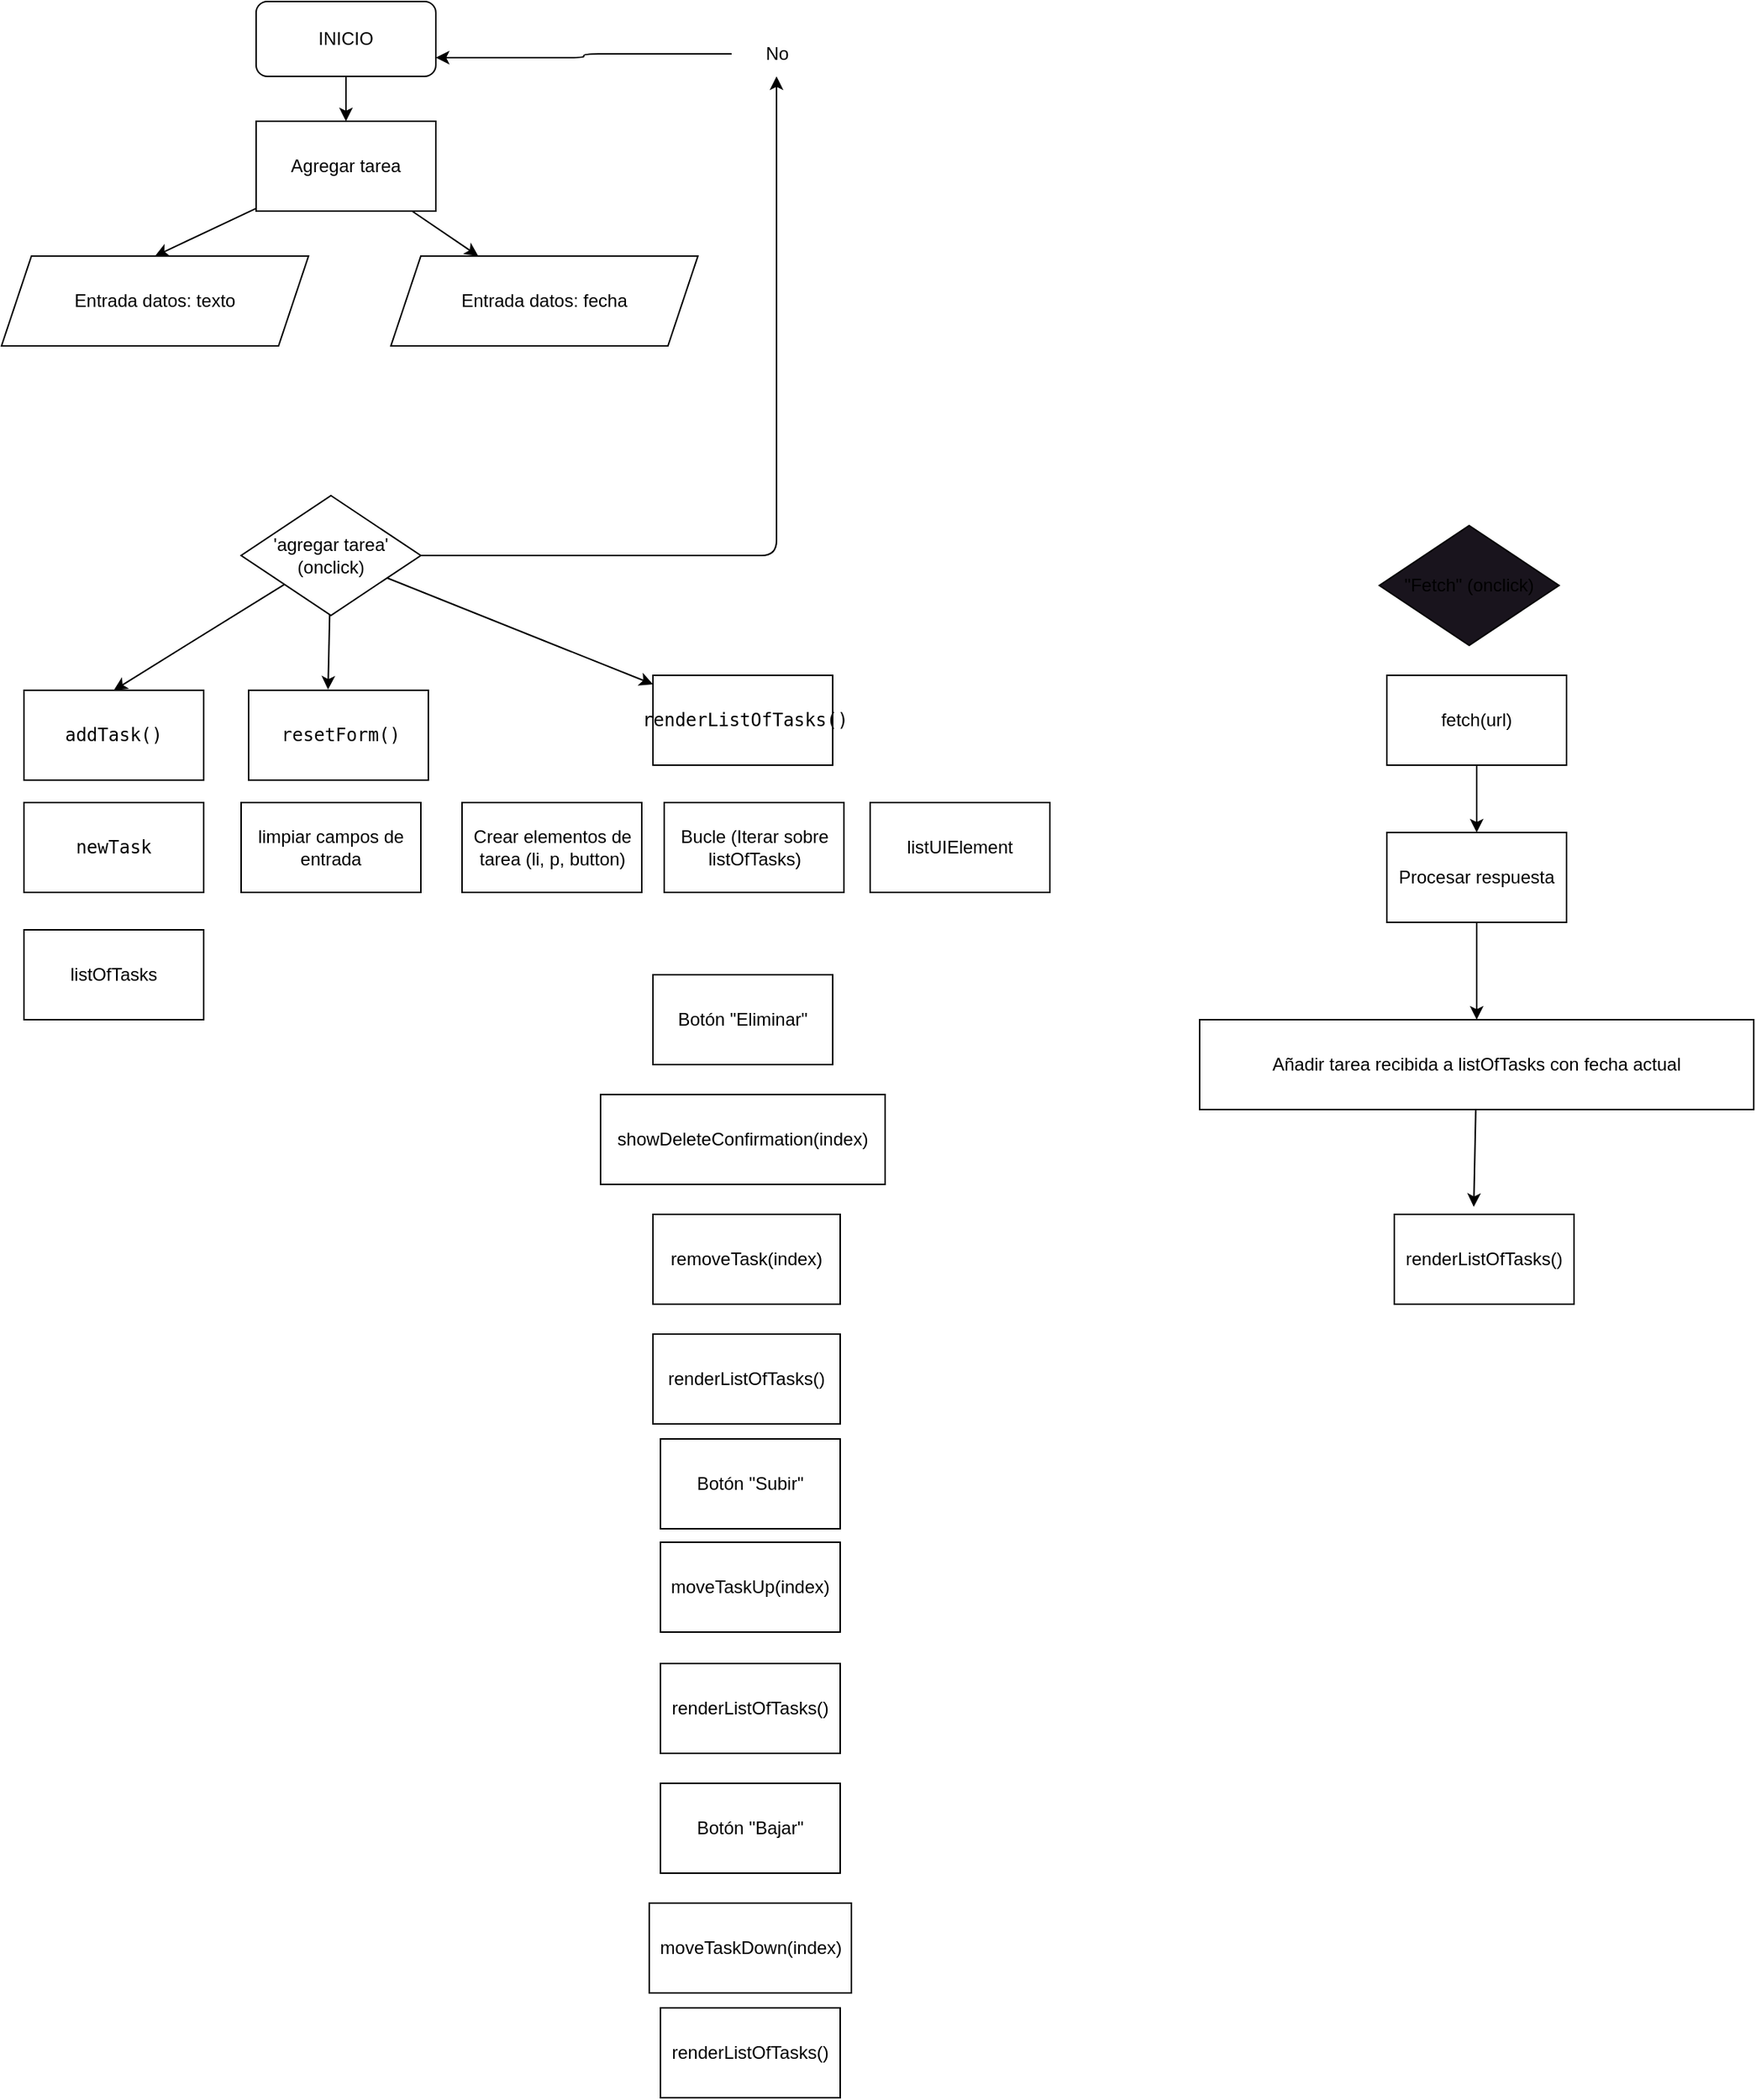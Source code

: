 <mxfile>
    <diagram id="JR1neZjA6Q_2qBNck6ix" name="Página-1">
        <mxGraphModel dx="818" dy="329" grid="1" gridSize="10" guides="1" tooltips="1" connect="1" arrows="1" fold="1" page="1" pageScale="1" pageWidth="827" pageHeight="1169" math="0" shadow="0">
            <root>
                <mxCell id="0"/>
                <mxCell id="1" parent="0"/>
                <mxCell id="18" style="edgeStyle=none;html=1;" parent="1" source="2" target="9" edge="1">
                    <mxGeometry relative="1" as="geometry"/>
                </mxCell>
                <mxCell id="2" value="INICIO" style="rounded=1;whiteSpace=wrap;html=1;" parent="1" vertex="1">
                    <mxGeometry x="190" y="20" width="120" height="50" as="geometry"/>
                </mxCell>
                <mxCell id="3" value="&lt;code&gt;addTask()&lt;/code&gt;" style="rounded=0;whiteSpace=wrap;html=1;" parent="1" vertex="1">
                    <mxGeometry x="35" y="480" width="120" height="60" as="geometry"/>
                </mxCell>
                <mxCell id="4" value="Entrada datos: texto" style="shape=parallelogram;perimeter=parallelogramPerimeter;whiteSpace=wrap;html=1;fixedSize=1;" parent="1" vertex="1">
                    <mxGeometry x="20" y="190" width="205" height="60" as="geometry"/>
                </mxCell>
                <mxCell id="48" style="edgeStyle=none;html=1;entryX=0.5;entryY=0;entryDx=0;entryDy=0;" parent="1" source="9" target="4" edge="1">
                    <mxGeometry relative="1" as="geometry"/>
                </mxCell>
                <mxCell id="53" style="edgeStyle=none;html=1;" parent="1" source="9" target="52" edge="1">
                    <mxGeometry relative="1" as="geometry"/>
                </mxCell>
                <mxCell id="9" value="Agregar tarea" style="rounded=0;whiteSpace=wrap;html=1;" parent="1" vertex="1">
                    <mxGeometry x="190" y="100" width="120" height="60" as="geometry"/>
                </mxCell>
                <mxCell id="13" style="edgeStyle=none;html=1;entryX=0.5;entryY=0;entryDx=0;entryDy=0;" parent="1" source="10" target="3" edge="1">
                    <mxGeometry relative="1" as="geometry"/>
                </mxCell>
                <mxCell id="16" style="edgeStyle=none;html=1;entryX=0.442;entryY=-0.008;entryDx=0;entryDy=0;entryPerimeter=0;" parent="1" source="10" target="11" edge="1">
                    <mxGeometry relative="1" as="geometry"/>
                </mxCell>
                <mxCell id="17" style="edgeStyle=none;html=1;" parent="1" source="10" target="12" edge="1">
                    <mxGeometry relative="1" as="geometry"/>
                </mxCell>
                <mxCell id="55" style="edgeStyle=orthogonalEdgeStyle;html=1;" parent="1" source="10" target="57" edge="1">
                    <mxGeometry relative="1" as="geometry">
                        <mxPoint x="540" y="60" as="targetPoint"/>
                    </mxGeometry>
                </mxCell>
                <mxCell id="10" value="'agregar tarea' (onclick)" style="rhombus;whiteSpace=wrap;html=1;" parent="1" vertex="1">
                    <mxGeometry x="180" y="350" width="120" height="80" as="geometry"/>
                </mxCell>
                <mxCell id="11" value="&amp;nbsp;&lt;code&gt;resetForm()&lt;/code&gt;" style="rounded=0;whiteSpace=wrap;html=1;" parent="1" vertex="1">
                    <mxGeometry x="185" y="480" width="120" height="60" as="geometry"/>
                </mxCell>
                <mxCell id="12" value="&amp;nbsp;&lt;code&gt;renderListOfTasks()&lt;/code&gt;" style="rounded=0;whiteSpace=wrap;html=1;" parent="1" vertex="1">
                    <mxGeometry x="455" y="470" width="120" height="60" as="geometry"/>
                </mxCell>
                <mxCell id="21" value="&lt;code&gt;newTask&lt;/code&gt;" style="rounded=0;whiteSpace=wrap;html=1;" parent="1" vertex="1">
                    <mxGeometry x="35" y="555" width="120" height="60" as="geometry"/>
                </mxCell>
                <mxCell id="22" value="listOfTasks" style="rounded=0;whiteSpace=wrap;html=1;" parent="1" vertex="1">
                    <mxGeometry x="35" y="640" width="120" height="60" as="geometry"/>
                </mxCell>
                <mxCell id="23" value="limpiar campos de entrada" style="rounded=0;whiteSpace=wrap;html=1;" parent="1" vertex="1">
                    <mxGeometry x="180" y="555" width="120" height="60" as="geometry"/>
                </mxCell>
                <mxCell id="25" value="listUIElement" style="rounded=0;whiteSpace=wrap;html=1;" parent="1" vertex="1">
                    <mxGeometry x="600" y="555" width="120" height="60" as="geometry"/>
                </mxCell>
                <mxCell id="26" value="Bucle (Iterar sobre listOfTasks)" style="rounded=0;whiteSpace=wrap;html=1;" parent="1" vertex="1">
                    <mxGeometry x="462.5" y="555" width="120" height="60" as="geometry"/>
                </mxCell>
                <mxCell id="27" value="Crear elementos de tarea (li, p, button)" style="rounded=0;whiteSpace=wrap;html=1;" parent="1" vertex="1">
                    <mxGeometry x="327.5" y="555" width="120" height="60" as="geometry"/>
                </mxCell>
                <mxCell id="28" value="Botón &quot;Eliminar&quot;" style="rounded=0;whiteSpace=wrap;html=1;" parent="1" vertex="1">
                    <mxGeometry x="455" y="670" width="120" height="60" as="geometry"/>
                </mxCell>
                <mxCell id="29" value="showDeleteConfirmation(index)" style="rounded=0;whiteSpace=wrap;html=1;" parent="1" vertex="1">
                    <mxGeometry x="420" y="750" width="190" height="60" as="geometry"/>
                </mxCell>
                <mxCell id="30" value="removeTask(index)" style="rounded=0;whiteSpace=wrap;html=1;" parent="1" vertex="1">
                    <mxGeometry x="455" y="830" width="125" height="60" as="geometry"/>
                </mxCell>
                <mxCell id="34" value="renderListOfTasks()" style="rounded=0;whiteSpace=wrap;html=1;" parent="1" vertex="1">
                    <mxGeometry x="455" y="910" width="125" height="60" as="geometry"/>
                </mxCell>
                <mxCell id="35" value="Botón &quot;Subir&quot;" style="rounded=0;whiteSpace=wrap;html=1;" parent="1" vertex="1">
                    <mxGeometry x="460" y="980" width="120" height="60" as="geometry"/>
                </mxCell>
                <mxCell id="36" value="moveTaskUp(index)" style="rounded=0;whiteSpace=wrap;html=1;" parent="1" vertex="1">
                    <mxGeometry x="460" y="1049" width="120" height="60" as="geometry"/>
                </mxCell>
                <mxCell id="37" value="renderListOfTasks()" style="rounded=0;whiteSpace=wrap;html=1;" parent="1" vertex="1">
                    <mxGeometry x="460" y="1130" width="120" height="60" as="geometry"/>
                </mxCell>
                <mxCell id="39" value="Botón &quot;Bajar&quot;" style="rounded=0;whiteSpace=wrap;html=1;" parent="1" vertex="1">
                    <mxGeometry x="460" y="1210" width="120" height="60" as="geometry"/>
                </mxCell>
                <mxCell id="40" value="moveTaskDown(index)" style="rounded=0;whiteSpace=wrap;html=1;" parent="1" vertex="1">
                    <mxGeometry x="452.5" y="1290" width="135" height="60" as="geometry"/>
                </mxCell>
                <mxCell id="41" value="renderListOfTasks()" style="rounded=0;whiteSpace=wrap;html=1;" parent="1" vertex="1">
                    <mxGeometry x="460" y="1360" width="120" height="60" as="geometry"/>
                </mxCell>
                <mxCell id="43" value="&quot;Fetch&quot; (onclick)" style="rhombus;whiteSpace=wrap;html=1;fillColor=#19141D;" parent="1" vertex="1">
                    <mxGeometry x="940" y="370" width="120" height="80" as="geometry"/>
                </mxCell>
                <mxCell id="49" style="edgeStyle=none;html=1;entryX=0.5;entryY=0;entryDx=0;entryDy=0;" parent="1" source="44" target="45" edge="1">
                    <mxGeometry relative="1" as="geometry"/>
                </mxCell>
                <mxCell id="44" value="fetch(url)" style="rounded=0;whiteSpace=wrap;html=1;" parent="1" vertex="1">
                    <mxGeometry x="945" y="470" width="120" height="60" as="geometry"/>
                </mxCell>
                <mxCell id="50" style="edgeStyle=none;html=1;entryX=0.5;entryY=0;entryDx=0;entryDy=0;" parent="1" source="45" target="46" edge="1">
                    <mxGeometry relative="1" as="geometry"/>
                </mxCell>
                <mxCell id="45" value="Procesar respuesta" style="rounded=0;whiteSpace=wrap;html=1;" parent="1" vertex="1">
                    <mxGeometry x="945" y="575" width="120" height="60" as="geometry"/>
                </mxCell>
                <mxCell id="51" style="edgeStyle=none;html=1;entryX=0.442;entryY=-0.083;entryDx=0;entryDy=0;entryPerimeter=0;" parent="1" source="46" target="47" edge="1">
                    <mxGeometry relative="1" as="geometry"/>
                </mxCell>
                <mxCell id="46" value="Añadir tarea recibida a listOfTasks con fecha actual" style="rounded=0;whiteSpace=wrap;html=1;" parent="1" vertex="1">
                    <mxGeometry x="820" y="700" width="370" height="60" as="geometry"/>
                </mxCell>
                <mxCell id="47" value="renderListOfTasks()" style="rounded=0;whiteSpace=wrap;html=1;" parent="1" vertex="1">
                    <mxGeometry x="950" y="830" width="120" height="60" as="geometry"/>
                </mxCell>
                <mxCell id="52" value="Entrada datos: fecha" style="shape=parallelogram;perimeter=parallelogramPerimeter;whiteSpace=wrap;html=1;fixedSize=1;" parent="1" vertex="1">
                    <mxGeometry x="280" y="190" width="205" height="60" as="geometry"/>
                </mxCell>
                <mxCell id="58" style="edgeStyle=orthogonalEdgeStyle;html=1;entryX=1;entryY=0.75;entryDx=0;entryDy=0;" parent="1" source="57" target="2" edge="1">
                    <mxGeometry relative="1" as="geometry"/>
                </mxCell>
                <mxCell id="57" value="No" style="text;html=1;strokeColor=none;fillColor=none;align=center;verticalAlign=middle;whiteSpace=wrap;rounded=0;" parent="1" vertex="1">
                    <mxGeometry x="507.5" y="40" width="60" height="30" as="geometry"/>
                </mxCell>
            </root>
        </mxGraphModel>
    </diagram>
</mxfile>